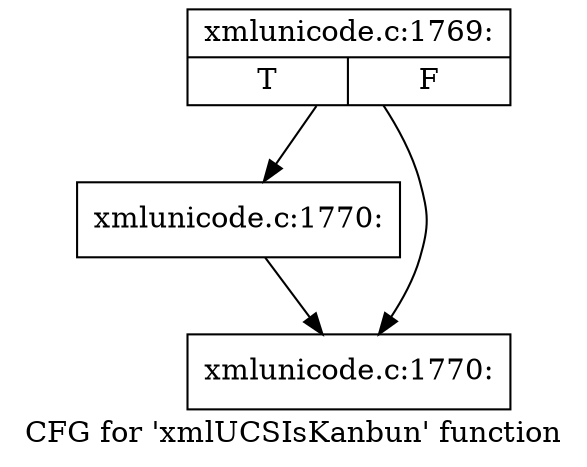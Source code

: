 digraph "CFG for 'xmlUCSIsKanbun' function" {
	label="CFG for 'xmlUCSIsKanbun' function";

	Node0x4e53980 [shape=record,label="{xmlunicode.c:1769:|{<s0>T|<s1>F}}"];
	Node0x4e53980 -> Node0x4e52460;
	Node0x4e53980 -> Node0x4e53740;
	Node0x4e52460 [shape=record,label="{xmlunicode.c:1770:}"];
	Node0x4e52460 -> Node0x4e53740;
	Node0x4e53740 [shape=record,label="{xmlunicode.c:1770:}"];
}
